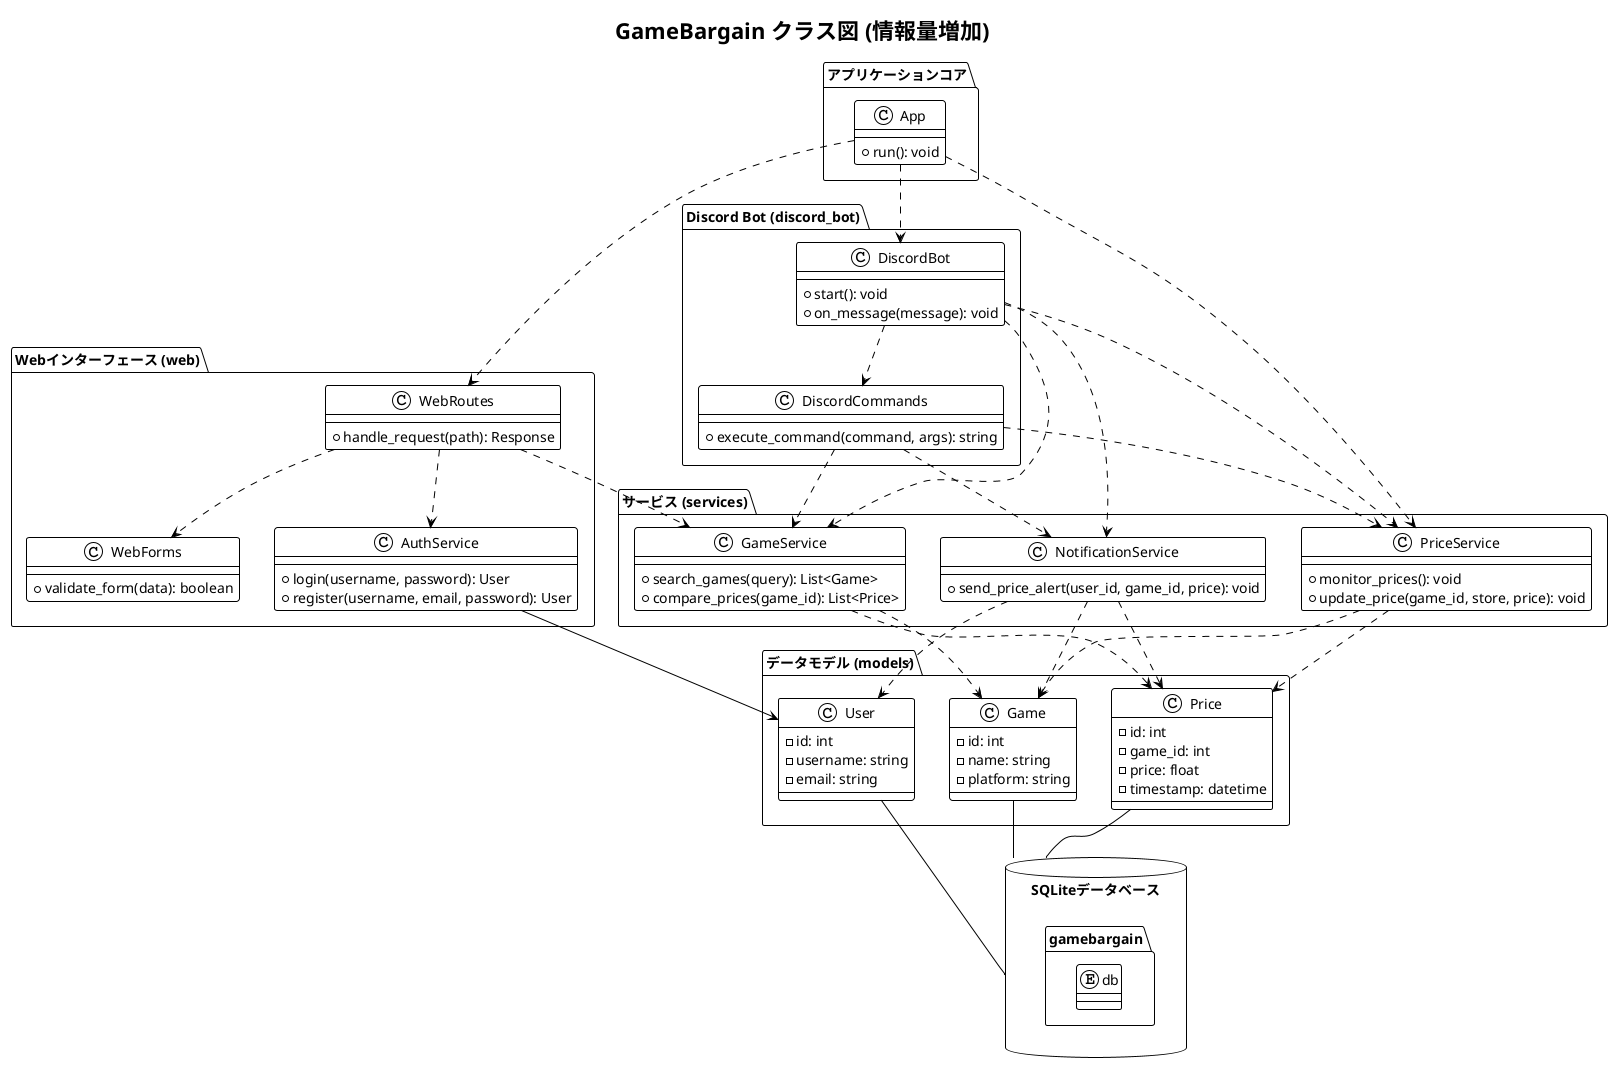 @startuml
!theme plain

title GameBargain クラス図 (情報量増加)

package "アプリケーションコア" {
  class App {
    + run(): void
  }
}

package "Webインターフェース (web)" {
  class AuthService {
    + login(username, password): User
    + register(username, email, password): User
  }

  class WebRoutes {
    + handle_request(path): Response
  }

  class WebForms {
    + validate_form(data): boolean
  }
}

package "Discord Bot (discord_bot)" {
  class DiscordBot {
    + start(): void
    + on_message(message): void
  }

  class DiscordCommands {
    + execute_command(command, args): string
  }
}

package "サービス (services)" {
  class GameService {
    + search_games(query): List<Game>
    + compare_prices(game_id): List<Price>
  }

  class PriceService {
    + monitor_prices(): void
    + update_price(game_id, store, price): void
  }

  class NotificationService {
    + send_price_alert(user_id, game_id, price): void
  }
}

package "データモデル (models)" {
  class User {
    - id: int
    - username: string
    - email: string
  }

  class Game {
    - id: int
    - name: string
    - platform: string
  }

  class Price {
    - id: int
    - game_id: int
    - price: float
    - timestamp: datetime
  }
}

' データベース
database "SQLiteデータベース" as DB {
  entity "gamebargain.db"
}

' 関係性
App ..> WebRoutes
App ..> DiscordBot
App ..> PriceService

WebRoutes ..> GameService
WebRoutes ..> AuthService
WebRoutes ..> WebForms

DiscordBot ..> DiscordCommands
DiscordBot ..> GameService
DiscordBot ..> PriceService
DiscordBot ..> NotificationService

DiscordCommands ..> GameService
DiscordCommands ..> PriceService
DiscordCommands ..> NotificationService

GameService ..> Game
GameService ..> Price

PriceService ..> Game
PriceService ..> Price

NotificationService ..> User
NotificationService ..> Game
NotificationService ..> Price

AuthService --> User

User -- DB
Game -- DB
Price -- DB

@enduml